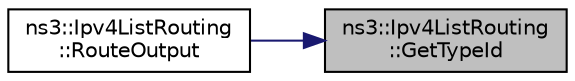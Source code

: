 digraph "ns3::Ipv4ListRouting::GetTypeId"
{
 // LATEX_PDF_SIZE
  edge [fontname="Helvetica",fontsize="10",labelfontname="Helvetica",labelfontsize="10"];
  node [fontname="Helvetica",fontsize="10",shape=record];
  rankdir="RL";
  Node1 [label="ns3::Ipv4ListRouting\l::GetTypeId",height=0.2,width=0.4,color="black", fillcolor="grey75", style="filled", fontcolor="black",tooltip="Get the type ID of this class."];
  Node1 -> Node2 [dir="back",color="midnightblue",fontsize="10",style="solid",fontname="Helvetica"];
  Node2 [label="ns3::Ipv4ListRouting\l::RouteOutput",height=0.2,width=0.4,color="black", fillcolor="white", style="filled",URL="$classns3_1_1_ipv4_list_routing.html#ade770ead0b10cc8bc0294c018d2c427b",tooltip="Query routing cache for an existing route, for an outbound packet."];
}

